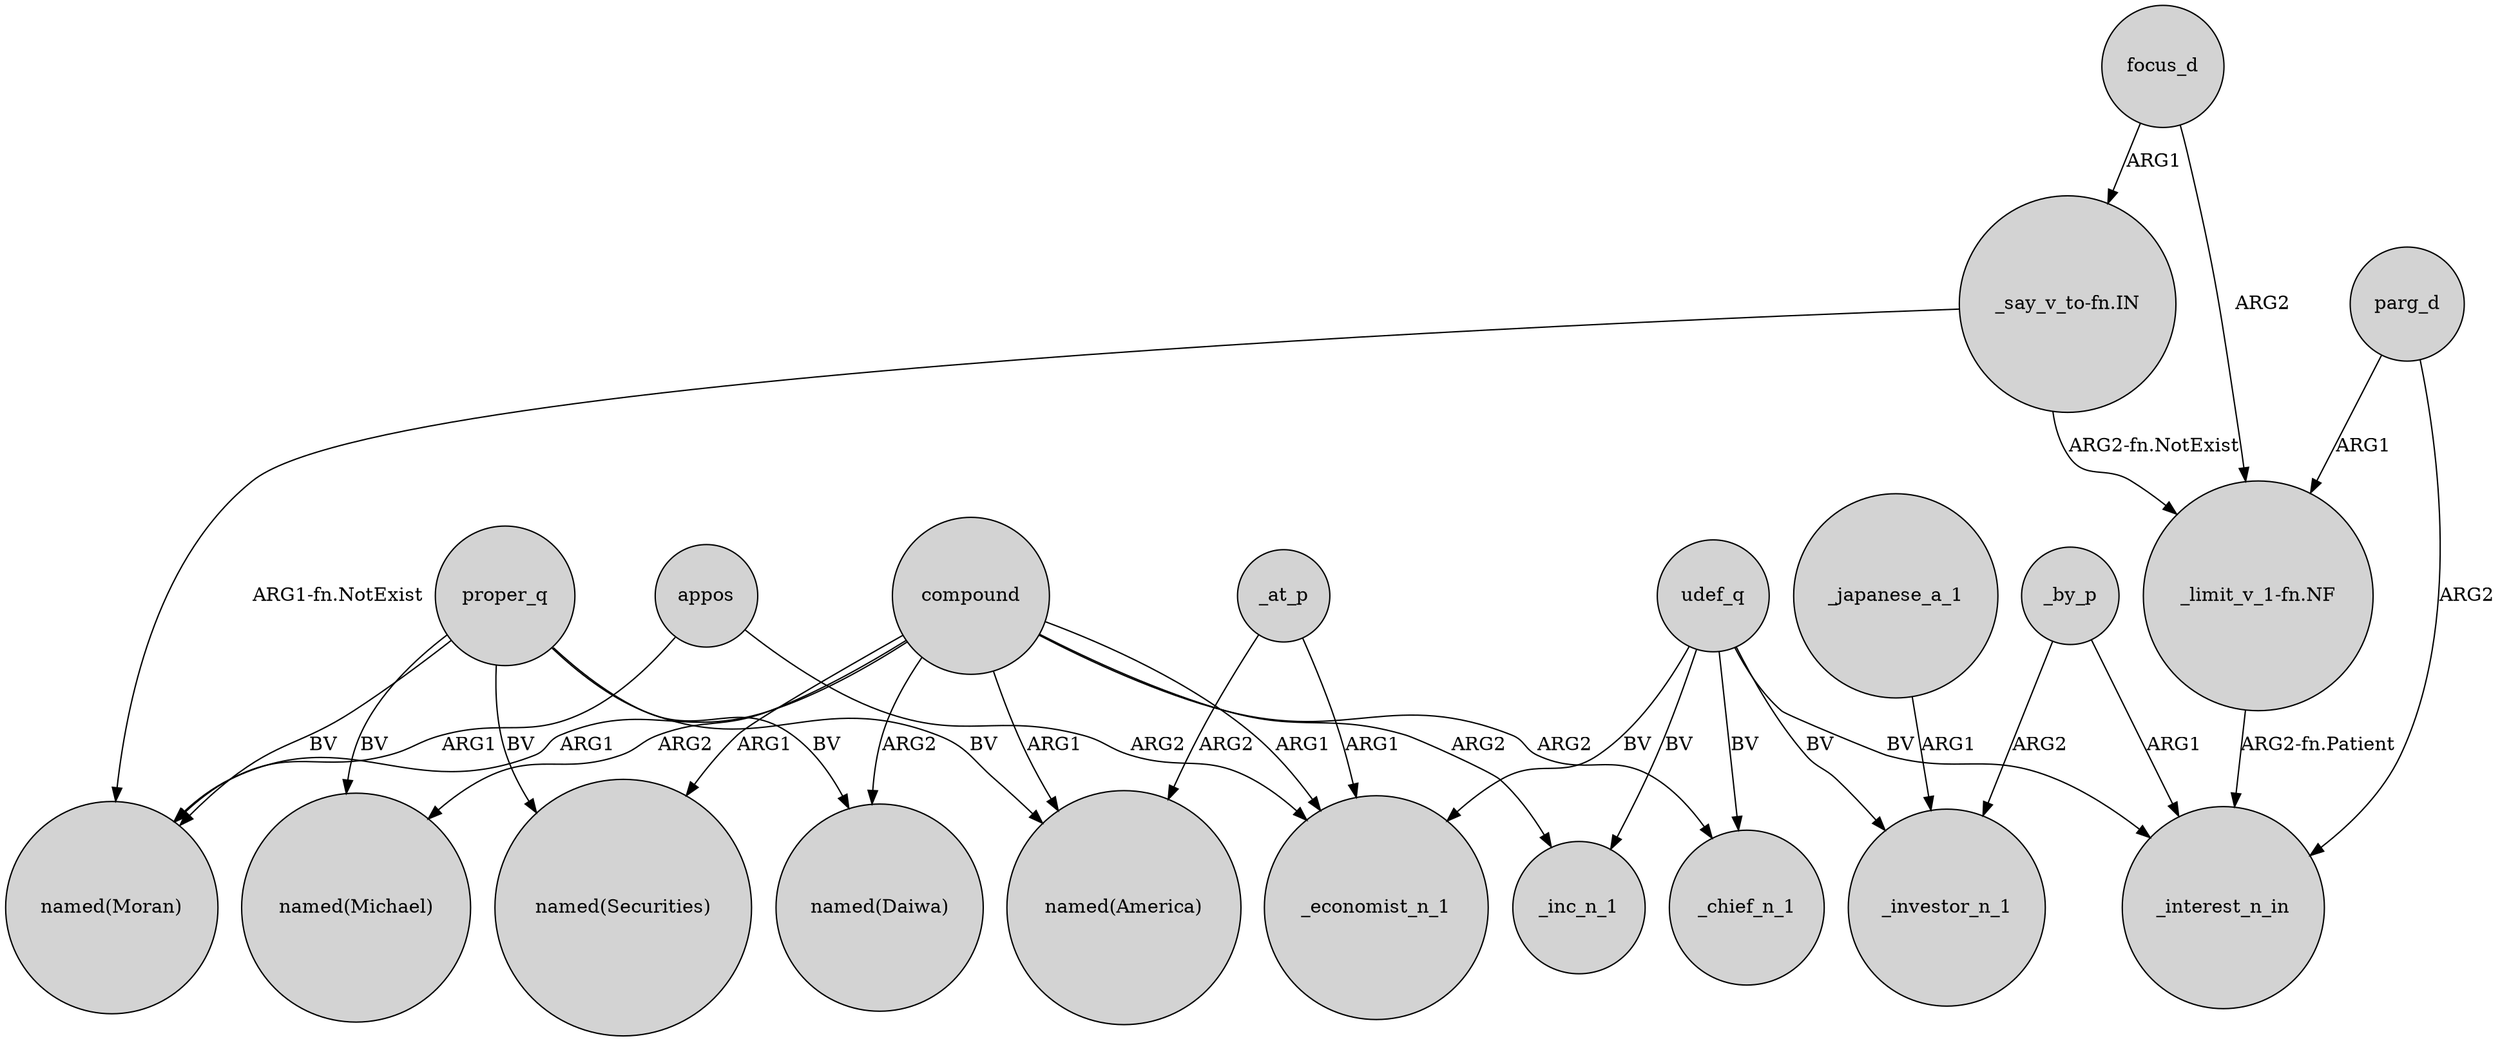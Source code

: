 digraph {
	node [shape=circle style=filled]
	appos -> "named(Moran)" [label=ARG1]
	udef_q -> _inc_n_1 [label=BV]
	parg_d -> _interest_n_in [label=ARG2]
	_japanese_a_1 -> _investor_n_1 [label=ARG1]
	udef_q -> _investor_n_1 [label=BV]
	focus_d -> "_limit_v_1-fn.NF" [label=ARG2]
	"_say_v_to-fn.IN" -> "_limit_v_1-fn.NF" [label="ARG2-fn.NotExist"]
	appos -> _economist_n_1 [label=ARG2]
	compound -> "named(America)" [label=ARG1]
	_by_p -> _interest_n_in [label=ARG1]
	udef_q -> _interest_n_in [label=BV]
	udef_q -> _economist_n_1 [label=BV]
	"_limit_v_1-fn.NF" -> _interest_n_in [label="ARG2-fn.Patient"]
	proper_q -> "named(Michael)" [label=BV]
	compound -> _chief_n_1 [label=ARG2]
	proper_q -> "named(Daiwa)" [label=BV]
	compound -> _economist_n_1 [label=ARG1]
	compound -> "named(Daiwa)" [label=ARG2]
	parg_d -> "_limit_v_1-fn.NF" [label=ARG1]
	udef_q -> _chief_n_1 [label=BV]
	_at_p -> "named(America)" [label=ARG2]
	_at_p -> _economist_n_1 [label=ARG1]
	proper_q -> "named(Securities)" [label=BV]
	compound -> "named(Securities)" [label=ARG1]
	proper_q -> "named(Moran)" [label=BV]
	proper_q -> "named(America)" [label=BV]
	_by_p -> _investor_n_1 [label=ARG2]
	compound -> _inc_n_1 [label=ARG2]
	"_say_v_to-fn.IN" -> "named(Moran)" [label="ARG1-fn.NotExist"]
	compound -> "named(Michael)" [label=ARG2]
	compound -> "named(Moran)" [label=ARG1]
	focus_d -> "_say_v_to-fn.IN" [label=ARG1]
}
